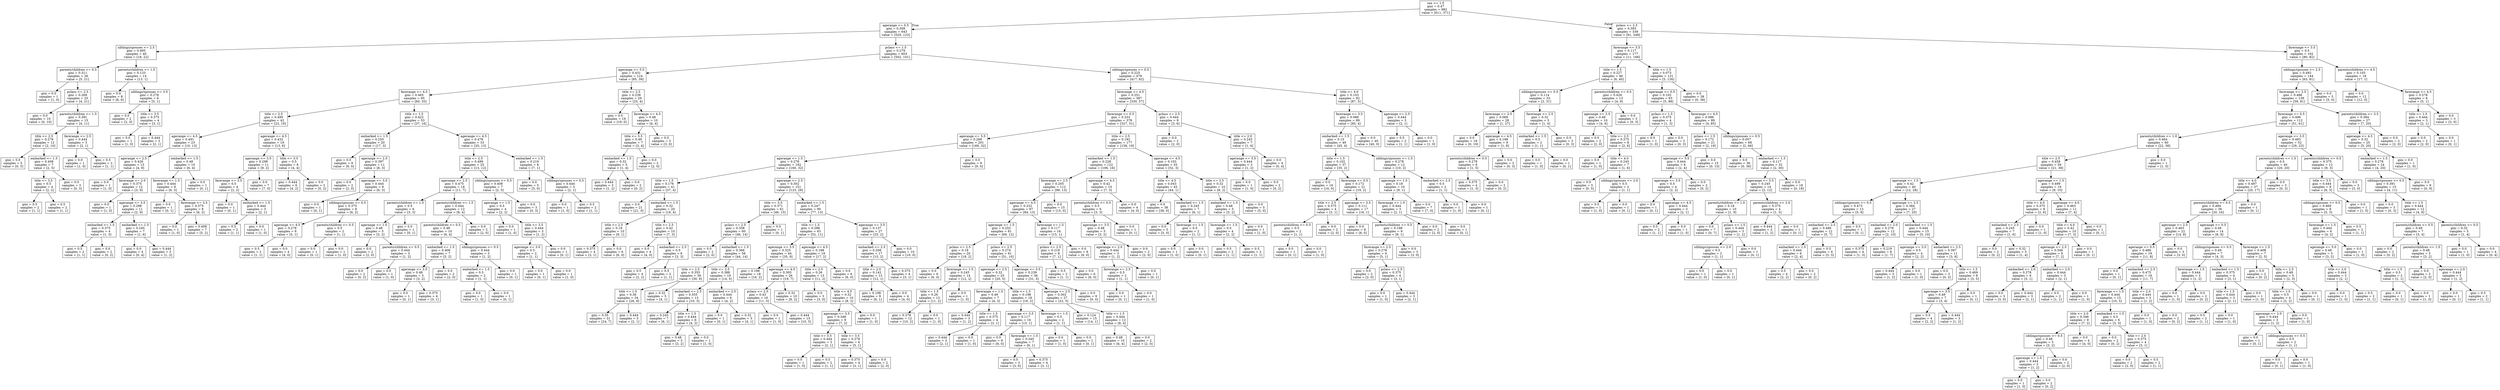 digraph Tree {
node [shape=box] ;
0 [label="sex <= 1.5\ngini = 0.47\nsamples = 982\nvalue = [611, 371]"] ;
1 [label="agerange <= 0.5\ngini = 0.309\nsamples = 643\nvalue = [520, 123]"] ;
0 -> 1 [labeldistance=2.5, labelangle=45, headlabel="True"] ;
2 [label="siblings/spouses <= 2.5\ngini = 0.495\nsamples = 40\nvalue = [18, 22]"] ;
1 -> 2 ;
3 [label=" parents/children <= 0.5\ngini = 0.311\nsamples = 26\nvalue = [5, 21]"] ;
2 -> 3 ;
4 [label="gini = 0.0\nsamples = 1\nvalue = [1, 0]"] ;
3 -> 4 ;
5 [label="pclass <= 2.5\ngini = 0.269\nsamples = 25\nvalue = [4, 21]"] ;
3 -> 5 ;
6 [label="gini = 0.0\nsamples = 10\nvalue = [0, 10]"] ;
5 -> 6 ;
7 [label=" parents/children <= 1.5\ngini = 0.391\nsamples = 15\nvalue = [4, 11]"] ;
5 -> 7 ;
8 [label="title <= 2.5\ngini = 0.278\nsamples = 12\nvalue = [2, 10]"] ;
7 -> 8 ;
9 [label="gini = 0.0\nsamples = 5\nvalue = [0, 5]"] ;
8 -> 9 ;
10 [label="embarked <= 1.5\ngini = 0.408\nsamples = 7\nvalue = [2, 5]"] ;
8 -> 10 ;
11 [label="title <= 3.5\ngini = 0.5\nsamples = 4\nvalue = [2, 2]"] ;
10 -> 11 ;
12 [label="gini = 0.5\nsamples = 2\nvalue = [1, 1]"] ;
11 -> 12 ;
13 [label="gini = 0.5\nsamples = 2\nvalue = [1, 1]"] ;
11 -> 13 ;
14 [label="gini = 0.0\nsamples = 3\nvalue = [0, 3]"] ;
10 -> 14 ;
15 [label="farerange <= 2.5\ngini = 0.444\nsamples = 3\nvalue = [2, 1]"] ;
7 -> 15 ;
16 [label="gini = 0.0\nsamples = 1\nvalue = [1, 0]"] ;
15 -> 16 ;
17 [label="gini = 0.5\nsamples = 2\nvalue = [1, 1]"] ;
15 -> 17 ;
18 [label=" parents/children <= 1.5\ngini = 0.133\nsamples = 14\nvalue = [13, 1]"] ;
2 -> 18 ;
19 [label="gini = 0.0\nsamples = 8\nvalue = [8, 0]"] ;
18 -> 19 ;
20 [label="siblings/spouses <= 3.5\ngini = 0.278\nsamples = 6\nvalue = [5, 1]"] ;
18 -> 20 ;
21 [label="gini = 0.0\nsamples = 2\nvalue = [2, 0]"] ;
20 -> 21 ;
22 [label="title <= 3.5\ngini = 0.375\nsamples = 4\nvalue = [3, 1]"] ;
20 -> 22 ;
23 [label="gini = 0.0\nsamples = 1\nvalue = [1, 0]"] ;
22 -> 23 ;
24 [label="gini = 0.444\nsamples = 3\nvalue = [2, 1]"] ;
22 -> 24 ;
25 [label="pclass <= 1.5\ngini = 0.279\nsamples = 603\nvalue = [502, 101]"] ;
1 -> 25 ;
26 [label="agerange <= 5.5\ngini = 0.431\nsamples = 124\nvalue = [85, 39]"] ;
25 -> 26 ;
27 [label="farerange <= 4.5\ngini = 0.465\nsamples = 95\nvalue = [60, 35]"] ;
26 -> 27 ;
28 [label="title <= 2.5\ngini = 0.495\nsamples = 42\nvalue = [23, 19]"] ;
27 -> 28 ;
29 [label="agerange <= 4.5\ngini = 0.491\nsamples = 23\nvalue = [10, 13]"] ;
28 -> 29 ;
30 [label="agerange <= 2.5\ngini = 0.426\nsamples = 13\nvalue = [4, 9]"] ;
29 -> 30 ;
31 [label="gini = 0.0\nsamples = 1\nvalue = [1, 0]"] ;
30 -> 31 ;
32 [label="farerange <= 2.0\ngini = 0.375\nsamples = 12\nvalue = [3, 9]"] ;
30 -> 32 ;
33 [label="gini = 0.0\nsamples = 1\nvalue = [1, 0]"] ;
32 -> 33 ;
34 [label="agerange <= 3.5\ngini = 0.298\nsamples = 11\nvalue = [2, 9]"] ;
32 -> 34 ;
35 [label="embarked <= 1.5\ngini = 0.375\nsamples = 4\nvalue = [1, 3]"] ;
34 -> 35 ;
36 [label="gini = 0.5\nsamples = 2\nvalue = [1, 1]"] ;
35 -> 36 ;
37 [label="gini = 0.0\nsamples = 2\nvalue = [0, 2]"] ;
35 -> 37 ;
38 [label="embarked <= 1.5\ngini = 0.245\nsamples = 7\nvalue = [1, 6]"] ;
34 -> 38 ;
39 [label="gini = 0.0\nsamples = 4\nvalue = [0, 4]"] ;
38 -> 39 ;
40 [label="gini = 0.444\nsamples = 3\nvalue = [1, 2]"] ;
38 -> 40 ;
41 [label="embarked <= 1.5\ngini = 0.48\nsamples = 10\nvalue = [6, 4]"] ;
29 -> 41 ;
42 [label="farerange <= 1.5\ngini = 0.444\nsamples = 9\nvalue = [6, 3]"] ;
41 -> 42 ;
43 [label="gini = 0.0\nsamples = 1\nvalue = [0, 1]"] ;
42 -> 43 ;
44 [label="farerange <= 3.5\ngini = 0.375\nsamples = 8\nvalue = [6, 2]"] ;
42 -> 44 ;
45 [label="gini = 0.0\nsamples = 1\nvalue = [1, 0]"] ;
44 -> 45 ;
46 [label="gini = 0.408\nsamples = 7\nvalue = [5, 2]"] ;
44 -> 46 ;
47 [label="gini = 0.0\nsamples = 1\nvalue = [0, 1]"] ;
41 -> 47 ;
48 [label="agerange <= 4.5\ngini = 0.432\nsamples = 19\nvalue = [13, 6]"] ;
28 -> 48 ;
49 [label="agerange <= 3.5\ngini = 0.298\nsamples = 11\nvalue = [9, 2]"] ;
48 -> 49 ;
50 [label="farerange <= 3.5\ngini = 0.5\nsamples = 4\nvalue = [2, 2]"] ;
49 -> 50 ;
51 [label="gini = 0.0\nsamples = 1\nvalue = [0, 1]"] ;
50 -> 51 ;
52 [label="embarked <= 1.5\ngini = 0.444\nsamples = 3\nvalue = [2, 1]"] ;
50 -> 52 ;
53 [label="gini = 0.5\nsamples = 2\nvalue = [1, 1]"] ;
52 -> 53 ;
54 [label="gini = 0.0\nsamples = 1\nvalue = [1, 0]"] ;
52 -> 54 ;
55 [label="gini = 0.0\nsamples = 7\nvalue = [7, 0]"] ;
49 -> 55 ;
56 [label="title <= 3.5\ngini = 0.5\nsamples = 8\nvalue = [4, 4]"] ;
48 -> 56 ;
57 [label="gini = 0.444\nsamples = 6\nvalue = [4, 2]"] ;
56 -> 57 ;
58 [label="gini = 0.0\nsamples = 2\nvalue = [0, 2]"] ;
56 -> 58 ;
59 [label="title <= 1.5\ngini = 0.422\nsamples = 53\nvalue = [37, 16]"] ;
27 -> 59 ;
60 [label="embarked <= 1.5\ngini = 0.255\nsamples = 20\nvalue = [17, 3]"] ;
59 -> 60 ;
61 [label="gini = 0.0\nsamples = 9\nvalue = [9, 0]"] ;
60 -> 61 ;
62 [label="agerange <= 2.5\ngini = 0.397\nsamples = 11\nvalue = [8, 3]"] ;
60 -> 62 ;
63 [label="gini = 0.0\nsamples = 2\nvalue = [2, 0]"] ;
62 -> 63 ;
64 [label="agerange <= 3.5\ngini = 0.444\nsamples = 9\nvalue = [6, 3]"] ;
62 -> 64 ;
65 [label="gini = 0.0\nsamples = 1\nvalue = [0, 1]"] ;
64 -> 65 ;
66 [label="siblings/spouses <= 0.5\ngini = 0.375\nsamples = 8\nvalue = [6, 2]"] ;
64 -> 66 ;
67 [label="agerange <= 4.5\ngini = 0.278\nsamples = 6\nvalue = [5, 1]"] ;
66 -> 67 ;
68 [label="gini = 0.5\nsamples = 2\nvalue = [1, 1]"] ;
67 -> 68 ;
69 [label="gini = 0.0\nsamples = 4\nvalue = [4, 0]"] ;
67 -> 69 ;
70 [label=" parents/children <= 0.5\ngini = 0.5\nsamples = 2\nvalue = [1, 1]"] ;
66 -> 70 ;
71 [label="gini = 0.0\nsamples = 1\nvalue = [0, 1]"] ;
70 -> 71 ;
72 [label="gini = 0.0\nsamples = 1\nvalue = [1, 0]"] ;
70 -> 72 ;
73 [label="agerange <= 4.5\ngini = 0.478\nsamples = 33\nvalue = [20, 13]"] ;
59 -> 73 ;
74 [label="title <= 2.5\ngini = 0.499\nsamples = 25\nvalue = [13, 12]"] ;
73 -> 74 ;
75 [label="agerange <= 2.5\ngini = 0.475\nsamples = 18\nvalue = [11, 7]"] ;
74 -> 75 ;
76 [label=" parents/children <= 1.5\ngini = 0.5\nsamples = 6\nvalue = [3, 3]"] ;
75 -> 76 ;
77 [label="agerange <= 1.5\ngini = 0.48\nsamples = 5\nvalue = [3, 2]"] ;
76 -> 77 ;
78 [label="gini = 0.0\nsamples = 2\nvalue = [2, 0]"] ;
77 -> 78 ;
79 [label=" parents/children <= 0.5\ngini = 0.444\nsamples = 3\nvalue = [1, 2]"] ;
77 -> 79 ;
80 [label="gini = 0.0\nsamples = 2\nvalue = [0, 2]"] ;
79 -> 80 ;
81 [label="gini = 0.0\nsamples = 1\nvalue = [1, 0]"] ;
79 -> 81 ;
82 [label="gini = 0.0\nsamples = 1\nvalue = [0, 1]"] ;
76 -> 82 ;
83 [label=" parents/children <= 1.5\ngini = 0.444\nsamples = 12\nvalue = [8, 4]"] ;
75 -> 83 ;
84 [label=" parents/children <= 0.5\ngini = 0.48\nsamples = 10\nvalue = [6, 4]"] ;
83 -> 84 ;
85 [label="embarked <= 1.5\ngini = 0.408\nsamples = 7\nvalue = [5, 2]"] ;
84 -> 85 ;
86 [label="agerange <= 3.5\ngini = 0.48\nsamples = 5\nvalue = [3, 2]"] ;
85 -> 86 ;
87 [label="gini = 0.0\nsamples = 1\nvalue = [0, 1]"] ;
86 -> 87 ;
88 [label="gini = 0.375\nsamples = 4\nvalue = [3, 1]"] ;
86 -> 88 ;
89 [label="gini = 0.0\nsamples = 2\nvalue = [2, 0]"] ;
85 -> 89 ;
90 [label="siblings/spouses <= 0.5\ngini = 0.444\nsamples = 3\nvalue = [1, 2]"] ;
84 -> 90 ;
91 [label="embarked <= 1.5\ngini = 0.5\nsamples = 2\nvalue = [1, 1]"] ;
90 -> 91 ;
92 [label="gini = 0.0\nsamples = 1\nvalue = [1, 0]"] ;
91 -> 92 ;
93 [label="gini = 0.0\nsamples = 1\nvalue = [0, 1]"] ;
91 -> 93 ;
94 [label="gini = 0.0\nsamples = 1\nvalue = [0, 1]"] ;
90 -> 94 ;
95 [label="gini = 0.0\nsamples = 2\nvalue = [2, 0]"] ;
83 -> 95 ;
96 [label="siblings/spouses <= 0.5\ngini = 0.408\nsamples = 7\nvalue = [2, 5]"] ;
74 -> 96 ;
97 [label="agerange <= 1.5\ngini = 0.5\nsamples = 4\nvalue = [2, 2]"] ;
96 -> 97 ;
98 [label="gini = 0.0\nsamples = 1\nvalue = [1, 0]"] ;
97 -> 98 ;
99 [label="title <= 3.5\ngini = 0.444\nsamples = 3\nvalue = [1, 2]"] ;
97 -> 99 ;
100 [label="agerange <= 3.0\ngini = 0.5\nsamples = 2\nvalue = [1, 1]"] ;
99 -> 100 ;
101 [label="gini = 0.0\nsamples = 1\nvalue = [0, 1]"] ;
100 -> 101 ;
102 [label="gini = 0.0\nsamples = 1\nvalue = [1, 0]"] ;
100 -> 102 ;
103 [label="gini = 0.0\nsamples = 1\nvalue = [0, 1]"] ;
99 -> 103 ;
104 [label="gini = 0.0\nsamples = 3\nvalue = [0, 3]"] ;
96 -> 104 ;
105 [label="embarked <= 1.5\ngini = 0.219\nsamples = 8\nvalue = [7, 1]"] ;
73 -> 105 ;
106 [label="gini = 0.0\nsamples = 5\nvalue = [5, 0]"] ;
105 -> 106 ;
107 [label="siblings/spouses <= 0.5\ngini = 0.444\nsamples = 3\nvalue = [2, 1]"] ;
105 -> 107 ;
108 [label="gini = 0.0\nsamples = 1\nvalue = [1, 0]"] ;
107 -> 108 ;
109 [label="gini = 0.5\nsamples = 2\nvalue = [1, 1]"] ;
107 -> 109 ;
110 [label="title <= 2.5\ngini = 0.238\nsamples = 29\nvalue = [25, 4]"] ;
26 -> 110 ;
111 [label="gini = 0.0\nsamples = 19\nvalue = [19, 0]"] ;
110 -> 111 ;
112 [label="farerange <= 4.5\ngini = 0.48\nsamples = 10\nvalue = [6, 4]"] ;
110 -> 112 ;
113 [label="title <= 3.5\ngini = 0.49\nsamples = 7\nvalue = [3, 4]"] ;
112 -> 113 ;
114 [label="embarked <= 1.5\ngini = 0.32\nsamples = 5\nvalue = [1, 4]"] ;
113 -> 114 ;
115 [label="gini = 0.444\nsamples = 3\nvalue = [1, 2]"] ;
114 -> 115 ;
116 [label="gini = 0.0\nsamples = 2\nvalue = [0, 2]"] ;
114 -> 116 ;
117 [label="gini = 0.0\nsamples = 2\nvalue = [2, 0]"] ;
113 -> 117 ;
118 [label="gini = 0.0\nsamples = 3\nvalue = [3, 0]"] ;
112 -> 118 ;
119 [label="siblings/spouses <= 0.5\ngini = 0.225\nsamples = 479\nvalue = [417, 62]"] ;
25 -> 119 ;
120 [label="farerange <= 4.5\ngini = 0.251\nsamples = 387\nvalue = [330, 57]"] ;
119 -> 120 ;
121 [label="farerange <= 0.5\ngini = 0.233\nsamples = 378\nvalue = [327, 51]"] ;
120 -> 121 ;
122 [label="agerange <= 5.5\ngini = 0.268\nsamples = 201\nvalue = [169, 32]"] ;
121 -> 122 ;
123 [label="agerange <= 1.5\ngini = 0.278\nsamples = 192\nvalue = [160, 32]"] ;
122 -> 123 ;
124 [label="title <= 1.5\ngini = 0.176\nsamples = 41\nvalue = [37, 4]"] ;
123 -> 124 ;
125 [label="gini = 0.0\nsamples = 21\nvalue = [21, 0]"] ;
124 -> 125 ;
126 [label="embarked <= 1.5\ngini = 0.32\nsamples = 20\nvalue = [16, 4]"] ;
124 -> 126 ;
127 [label="title <= 2.5\ngini = 0.18\nsamples = 10\nvalue = [9, 1]"] ;
126 -> 127 ;
128 [label="gini = 0.375\nsamples = 4\nvalue = [3, 1]"] ;
127 -> 128 ;
129 [label="gini = 0.0\nsamples = 6\nvalue = [6, 0]"] ;
127 -> 129 ;
130 [label="title <= 2.5\ngini = 0.42\nsamples = 10\nvalue = [7, 3]"] ;
126 -> 130 ;
131 [label="gini = 0.0\nsamples = 4\nvalue = [4, 0]"] ;
130 -> 131 ;
132 [label="embarked <= 2.5\ngini = 0.5\nsamples = 6\nvalue = [3, 3]"] ;
130 -> 132 ;
133 [label="gini = 0.5\nsamples = 4\nvalue = [2, 2]"] ;
132 -> 133 ;
134 [label="gini = 0.5\nsamples = 2\nvalue = [1, 1]"] ;
132 -> 134 ;
135 [label="agerange <= 2.5\ngini = 0.302\nsamples = 151\nvalue = [123, 28]"] ;
123 -> 135 ;
136 [label="title <= 3.5\ngini = 0.371\nsamples = 61\nvalue = [46, 15]"] ;
135 -> 136 ;
137 [label="pclass <= 2.5\ngini = 0.358\nsamples = 60\nvalue = [46, 14]"] ;
136 -> 137 ;
138 [label="gini = 0.0\nsamples = 2\nvalue = [2, 0]"] ;
137 -> 138 ;
139 [label="embarked <= 1.5\ngini = 0.366\nsamples = 58\nvalue = [44, 14]"] ;
137 -> 139 ;
140 [label="title <= 2.5\ngini = 0.355\nsamples = 39\nvalue = [30, 9]"] ;
139 -> 140 ;
141 [label="title <= 1.5\ngini = 0.36\nsamples = 34\nvalue = [26, 8]"] ;
140 -> 141 ;
142 [label="gini = 0.35\nsamples = 31\nvalue = [24, 7]"] ;
141 -> 142 ;
143 [label="gini = 0.444\nsamples = 3\nvalue = [2, 1]"] ;
141 -> 143 ;
144 [label="gini = 0.32\nsamples = 5\nvalue = [4, 1]"] ;
140 -> 144 ;
145 [label="title <= 2.5\ngini = 0.388\nsamples = 19\nvalue = [14, 5]"] ;
139 -> 145 ;
146 [label="embarked <= 2.5\ngini = 0.355\nsamples = 13\nvalue = [10, 3]"] ;
145 -> 146 ;
147 [label="gini = 0.245\nsamples = 7\nvalue = [6, 1]"] ;
146 -> 147 ;
148 [label="title <= 1.5\ngini = 0.444\nsamples = 6\nvalue = [4, 2]"] ;
146 -> 148 ;
149 [label="gini = 0.48\nsamples = 5\nvalue = [3, 2]"] ;
148 -> 149 ;
150 [label="gini = 0.0\nsamples = 1\nvalue = [1, 0]"] ;
148 -> 150 ;
151 [label="embarked <= 2.5\ngini = 0.444\nsamples = 6\nvalue = [4, 2]"] ;
145 -> 151 ;
152 [label="gini = 0.0\nsamples = 1\nvalue = [0, 1]"] ;
151 -> 152 ;
153 [label="gini = 0.32\nsamples = 5\nvalue = [4, 1]"] ;
151 -> 153 ;
154 [label="gini = 0.0\nsamples = 1\nvalue = [0, 1]"] ;
136 -> 154 ;
155 [label="embarked <= 1.5\ngini = 0.247\nsamples = 90\nvalue = [77, 13]"] ;
135 -> 155 ;
156 [label="title <= 1.5\ngini = 0.288\nsamples = 63\nvalue = [52, 11]"] ;
155 -> 156 ;
157 [label="agerange <= 3.5\ngini = 0.325\nsamples = 44\nvalue = [35, 9]"] ;
156 -> 157 ;
158 [label="gini = 0.198\nsamples = 18\nvalue = [16, 2]"] ;
157 -> 158 ;
159 [label="agerange <= 4.5\ngini = 0.393\nsamples = 26\nvalue = [19, 7]"] ;
157 -> 159 ;
160 [label="pclass <= 2.5\ngini = 0.43\nsamples = 16\nvalue = [11, 5]"] ;
159 -> 160 ;
161 [label="gini = 0.0\nsamples = 1\nvalue = [1, 0]"] ;
160 -> 161 ;
162 [label="gini = 0.444\nsamples = 15\nvalue = [10, 5]"] ;
160 -> 162 ;
163 [label="gini = 0.32\nsamples = 10\nvalue = [8, 2]"] ;
159 -> 163 ;
164 [label="agerange <= 4.5\ngini = 0.188\nsamples = 19\nvalue = [17, 2]"] ;
156 -> 164 ;
165 [label="title <= 2.5\ngini = 0.26\nsamples = 13\nvalue = [11, 2]"] ;
164 -> 165 ;
166 [label="gini = 0.0\nsamples = 3\nvalue = [3, 0]"] ;
165 -> 166 ;
167 [label="title <= 4.5\ngini = 0.32\nsamples = 10\nvalue = [8, 2]"] ;
165 -> 167 ;
168 [label="agerange <= 3.5\ngini = 0.346\nsamples = 9\nvalue = [7, 2]"] ;
167 -> 168 ;
169 [label="title <= 3.5\ngini = 0.444\nsamples = 3\nvalue = [2, 1]"] ;
168 -> 169 ;
170 [label="gini = 0.0\nsamples = 1\nvalue = [1, 0]"] ;
169 -> 170 ;
171 [label="gini = 0.5\nsamples = 2\nvalue = [1, 1]"] ;
169 -> 171 ;
172 [label="title <= 3.5\ngini = 0.278\nsamples = 6\nvalue = [5, 1]"] ;
168 -> 172 ;
173 [label="gini = 0.375\nsamples = 4\nvalue = [3, 1]"] ;
172 -> 173 ;
174 [label="gini = 0.0\nsamples = 2\nvalue = [2, 0]"] ;
172 -> 174 ;
175 [label="gini = 0.0\nsamples = 1\nvalue = [1, 0]"] ;
167 -> 175 ;
176 [label="gini = 0.0\nsamples = 6\nvalue = [6, 0]"] ;
164 -> 176 ;
177 [label="agerange <= 3.5\ngini = 0.137\nsamples = 27\nvalue = [25, 2]"] ;
155 -> 177 ;
178 [label="embarked <= 2.5\ngini = 0.208\nsamples = 17\nvalue = [15, 2]"] ;
177 -> 178 ;
179 [label="title <= 2.0\ngini = 0.142\nsamples = 13\nvalue = [12, 1]"] ;
178 -> 179 ;
180 [label="gini = 0.198\nsamples = 9\nvalue = [8, 1]"] ;
179 -> 180 ;
181 [label="gini = 0.0\nsamples = 4\nvalue = [4, 0]"] ;
179 -> 181 ;
182 [label="gini = 0.375\nsamples = 4\nvalue = [3, 1]"] ;
178 -> 182 ;
183 [label="gini = 0.0\nsamples = 10\nvalue = [10, 0]"] ;
177 -> 183 ;
184 [label="gini = 0.0\nsamples = 9\nvalue = [9, 0]"] ;
122 -> 184 ;
185 [label="title <= 2.5\ngini = 0.192\nsamples = 177\nvalue = [158, 19]"] ;
121 -> 185 ;
186 [label="embarked <= 1.5\ngini = 0.228\nsamples = 122\nvalue = [106, 16]"] ;
185 -> 186 ;
187 [label="farerange <= 2.5\ngini = 0.205\nsamples = 112\nvalue = [99, 13]"] ;
186 -> 187 ;
188 [label="agerange <= 4.5\ngini = 0.232\nsamples = 97\nvalue = [84, 13]"] ;
187 -> 188 ;
189 [label="agerange <= 1.5\ngini = 0.252\nsamples = 81\nvalue = [69, 12]"] ;
188 -> 189 ;
190 [label="pclass <= 2.5\ngini = 0.18\nsamples = 20\nvalue = [18, 2]"] ;
189 -> 190 ;
191 [label="gini = 0.0\nsamples = 6\nvalue = [6, 0]"] ;
190 -> 191 ;
192 [label="farerange <= 1.5\ngini = 0.245\nsamples = 14\nvalue = [12, 2]"] ;
190 -> 192 ;
193 [label="title <= 1.5\ngini = 0.26\nsamples = 13\nvalue = [11, 2]"] ;
192 -> 193 ;
194 [label="gini = 0.278\nsamples = 12\nvalue = [10, 2]"] ;
193 -> 194 ;
195 [label="gini = 0.0\nsamples = 1\nvalue = [1, 0]"] ;
193 -> 195 ;
196 [label="gini = 0.0\nsamples = 1\nvalue = [1, 0]"] ;
192 -> 196 ;
197 [label="pclass <= 2.5\ngini = 0.274\nsamples = 61\nvalue = [51, 10]"] ;
189 -> 197 ;
198 [label="agerange <= 2.5\ngini = 0.32\nsamples = 25\nvalue = [20, 5]"] ;
197 -> 198 ;
199 [label="farerange <= 1.5\ngini = 0.49\nsamples = 7\nvalue = [4, 3]"] ;
198 -> 199 ;
200 [label="gini = 0.444\nsamples = 3\nvalue = [1, 2]"] ;
199 -> 200 ;
201 [label="title <= 1.5\ngini = 0.375\nsamples = 4\nvalue = [3, 1]"] ;
199 -> 201 ;
202 [label="gini = 0.444\nsamples = 3\nvalue = [2, 1]"] ;
201 -> 202 ;
203 [label="gini = 0.0\nsamples = 1\nvalue = [1, 0]"] ;
201 -> 203 ;
204 [label="title <= 1.5\ngini = 0.198\nsamples = 18\nvalue = [16, 2]"] ;
198 -> 204 ;
205 [label="agerange <= 3.5\ngini = 0.117\nsamples = 16\nvalue = [15, 1]"] ;
204 -> 205 ;
206 [label="gini = 0.0\nsamples = 9\nvalue = [9, 0]"] ;
205 -> 206 ;
207 [label="farerange <= 1.5\ngini = 0.245\nsamples = 7\nvalue = [6, 1]"] ;
205 -> 207 ;
208 [label="gini = 0.0\nsamples = 3\nvalue = [3, 0]"] ;
207 -> 208 ;
209 [label="gini = 0.375\nsamples = 4\nvalue = [3, 1]"] ;
207 -> 209 ;
210 [label="farerange <= 1.5\ngini = 0.5\nsamples = 2\nvalue = [1, 1]"] ;
204 -> 210 ;
211 [label="gini = 0.0\nsamples = 1\nvalue = [1, 0]"] ;
210 -> 211 ;
212 [label="gini = 0.0\nsamples = 1\nvalue = [0, 1]"] ;
210 -> 212 ;
213 [label="agerange <= 3.5\ngini = 0.239\nsamples = 36\nvalue = [31, 5]"] ;
197 -> 213 ;
214 [label="agerange <= 2.5\ngini = 0.302\nsamples = 27\nvalue = [22, 5]"] ;
213 -> 214 ;
215 [label="gini = 0.124\nsamples = 15\nvalue = [14, 1]"] ;
214 -> 215 ;
216 [label="title <= 1.5\ngini = 0.444\nsamples = 12\nvalue = [8, 4]"] ;
214 -> 216 ;
217 [label="gini = 0.48\nsamples = 10\nvalue = [6, 4]"] ;
216 -> 217 ;
218 [label="gini = 0.0\nsamples = 2\nvalue = [2, 0]"] ;
216 -> 218 ;
219 [label="gini = 0.0\nsamples = 9\nvalue = [9, 0]"] ;
213 -> 219 ;
220 [label="farerange <= 1.5\ngini = 0.117\nsamples = 16\nvalue = [15, 1]"] ;
188 -> 220 ;
221 [label="pclass <= 2.5\ngini = 0.219\nsamples = 8\nvalue = [7, 1]"] ;
220 -> 221 ;
222 [label="gini = 0.5\nsamples = 2\nvalue = [1, 1]"] ;
221 -> 222 ;
223 [label="gini = 0.0\nsamples = 6\nvalue = [6, 0]"] ;
221 -> 223 ;
224 [label="gini = 0.0\nsamples = 8\nvalue = [8, 0]"] ;
220 -> 224 ;
225 [label="gini = 0.0\nsamples = 15\nvalue = [15, 0]"] ;
187 -> 225 ;
226 [label="agerange <= 4.5\ngini = 0.42\nsamples = 10\nvalue = [7, 3]"] ;
186 -> 226 ;
227 [label=" parents/children <= 0.5\ngini = 0.5\nsamples = 6\nvalue = [3, 3]"] ;
226 -> 227 ;
228 [label="agerange <= 3.5\ngini = 0.48\nsamples = 5\nvalue = [3, 2]"] ;
227 -> 228 ;
229 [label="agerange <= 2.0\ngini = 0.444\nsamples = 3\nvalue = [1, 2]"] ;
228 -> 229 ;
230 [label="farerange <= 2.5\ngini = 0.5\nsamples = 2\nvalue = [1, 1]"] ;
229 -> 230 ;
231 [label="gini = 0.0\nsamples = 1\nvalue = [0, 1]"] ;
230 -> 231 ;
232 [label="gini = 0.0\nsamples = 1\nvalue = [1, 0]"] ;
230 -> 232 ;
233 [label="gini = 0.0\nsamples = 1\nvalue = [0, 1]"] ;
229 -> 233 ;
234 [label="gini = 0.0\nsamples = 2\nvalue = [2, 0]"] ;
228 -> 234 ;
235 [label="gini = 0.0\nsamples = 1\nvalue = [0, 1]"] ;
227 -> 235 ;
236 [label="gini = 0.0\nsamples = 4\nvalue = [4, 0]"] ;
226 -> 236 ;
237 [label="agerange <= 4.5\ngini = 0.103\nsamples = 55\nvalue = [52, 3]"] ;
185 -> 237 ;
238 [label="title <= 4.5\ngini = 0.043\nsamples = 45\nvalue = [44, 1]"] ;
237 -> 238 ;
239 [label="gini = 0.0\nsamples = 38\nvalue = [38, 0]"] ;
238 -> 239 ;
240 [label="embarked <= 1.5\ngini = 0.245\nsamples = 7\nvalue = [6, 1]"] ;
238 -> 240 ;
241 [label="gini = 0.0\nsamples = 5\nvalue = [5, 0]"] ;
240 -> 241 ;
242 [label="farerange <= 1.5\ngini = 0.5\nsamples = 2\nvalue = [1, 1]"] ;
240 -> 242 ;
243 [label="gini = 0.0\nsamples = 1\nvalue = [1, 0]"] ;
242 -> 243 ;
244 [label="gini = 0.0\nsamples = 1\nvalue = [0, 1]"] ;
242 -> 244 ;
245 [label="title <= 3.5\ngini = 0.32\nsamples = 10\nvalue = [8, 2]"] ;
237 -> 245 ;
246 [label="embarked <= 1.5\ngini = 0.48\nsamples = 5\nvalue = [3, 2]"] ;
245 -> 246 ;
247 [label="farerange <= 1.5\ngini = 0.5\nsamples = 4\nvalue = [2, 2]"] ;
246 -> 247 ;
248 [label="gini = 0.5\nsamples = 2\nvalue = [1, 1]"] ;
247 -> 248 ;
249 [label="gini = 0.5\nsamples = 2\nvalue = [1, 1]"] ;
247 -> 249 ;
250 [label="gini = 0.0\nsamples = 1\nvalue = [1, 0]"] ;
246 -> 250 ;
251 [label="gini = 0.0\nsamples = 5\nvalue = [5, 0]"] ;
245 -> 251 ;
252 [label="pclass <= 2.5\ngini = 0.444\nsamples = 9\nvalue = [3, 6]"] ;
120 -> 252 ;
253 [label="gini = 0.0\nsamples = 2\nvalue = [2, 0]"] ;
252 -> 253 ;
254 [label="title <= 2.0\ngini = 0.245\nsamples = 7\nvalue = [1, 6]"] ;
252 -> 254 ;
255 [label="agerange <= 3.5\ngini = 0.444\nsamples = 3\nvalue = [1, 2]"] ;
254 -> 255 ;
256 [label="gini = 0.0\nsamples = 1\nvalue = [1, 0]"] ;
255 -> 256 ;
257 [label="gini = 0.0\nsamples = 2\nvalue = [0, 2]"] ;
255 -> 257 ;
258 [label="gini = 0.0\nsamples = 4\nvalue = [0, 4]"] ;
254 -> 258 ;
259 [label="title <= 4.0\ngini = 0.103\nsamples = 92\nvalue = [87, 5]"] ;
119 -> 259 ;
260 [label="farerange <= 3.5\ngini = 0.086\nsamples = 89\nvalue = [85, 4]"] ;
259 -> 260 ;
261 [label="embarked <= 1.5\ngini = 0.15\nsamples = 49\nvalue = [45, 4]"] ;
260 -> 261 ;
262 [label="title <= 1.5\ngini = 0.102\nsamples = 37\nvalue = [35, 2]"] ;
261 -> 262 ;
263 [label="gini = 0.0\nsamples = 16\nvalue = [16, 0]"] ;
262 -> 263 ;
264 [label="farerange <= 0.5\ngini = 0.172\nsamples = 21\nvalue = [19, 2]"] ;
262 -> 264 ;
265 [label="title <= 2.5\ngini = 0.375\nsamples = 4\nvalue = [3, 1]"] ;
264 -> 265 ;
266 [label=" parents/children <= 0.5\ngini = 0.5\nsamples = 2\nvalue = [1, 1]"] ;
265 -> 266 ;
267 [label="gini = 0.0\nsamples = 1\nvalue = [0, 1]"] ;
266 -> 267 ;
268 [label="gini = 0.0\nsamples = 1\nvalue = [1, 0]"] ;
266 -> 268 ;
269 [label="gini = 0.0\nsamples = 2\nvalue = [2, 0]"] ;
265 -> 269 ;
270 [label="agerange <= 3.5\ngini = 0.111\nsamples = 17\nvalue = [16, 1]"] ;
264 -> 270 ;
271 [label="gini = 0.0\nsamples = 8\nvalue = [8, 0]"] ;
270 -> 271 ;
272 [label=" parents/children <= 0.5\ngini = 0.198\nsamples = 9\nvalue = [8, 1]"] ;
270 -> 272 ;
273 [label="farerange <= 2.5\ngini = 0.278\nsamples = 6\nvalue = [5, 1]"] ;
272 -> 273 ;
274 [label="gini = 0.0\nsamples = 2\nvalue = [2, 0]"] ;
273 -> 274 ;
275 [label="pclass <= 2.5\ngini = 0.375\nsamples = 4\nvalue = [3, 1]"] ;
273 -> 275 ;
276 [label="gini = 0.0\nsamples = 1\nvalue = [1, 0]"] ;
275 -> 276 ;
277 [label="gini = 0.444\nsamples = 3\nvalue = [2, 1]"] ;
275 -> 277 ;
278 [label="gini = 0.0\nsamples = 3\nvalue = [3, 0]"] ;
272 -> 278 ;
279 [label="siblings/spouses <= 1.5\ngini = 0.278\nsamples = 12\nvalue = [10, 2]"] ;
261 -> 279 ;
280 [label="agerange <= 1.5\ngini = 0.18\nsamples = 10\nvalue = [9, 1]"] ;
279 -> 280 ;
281 [label="farerange <= 1.0\ngini = 0.444\nsamples = 3\nvalue = [2, 1]"] ;
280 -> 281 ;
282 [label="gini = 0.0\nsamples = 2\nvalue = [2, 0]"] ;
281 -> 282 ;
283 [label="gini = 0.0\nsamples = 1\nvalue = [0, 1]"] ;
281 -> 283 ;
284 [label="gini = 0.0\nsamples = 7\nvalue = [7, 0]"] ;
280 -> 284 ;
285 [label="embarked <= 2.5\ngini = 0.5\nsamples = 2\nvalue = [1, 1]"] ;
279 -> 285 ;
286 [label="gini = 0.0\nsamples = 1\nvalue = [1, 0]"] ;
285 -> 286 ;
287 [label="gini = 0.0\nsamples = 1\nvalue = [0, 1]"] ;
285 -> 287 ;
288 [label="gini = 0.0\nsamples = 40\nvalue = [40, 0]"] ;
260 -> 288 ;
289 [label="agerange <= 2.5\ngini = 0.444\nsamples = 3\nvalue = [2, 1]"] ;
259 -> 289 ;
290 [label="gini = 0.5\nsamples = 2\nvalue = [1, 1]"] ;
289 -> 290 ;
291 [label="gini = 0.0\nsamples = 1\nvalue = [1, 0]"] ;
289 -> 291 ;
292 [label="pclass <= 2.5\ngini = 0.393\nsamples = 339\nvalue = [91, 248]"] ;
0 -> 292 [labeldistance=2.5, labelangle=-45, headlabel="False"] ;
293 [label="farerange <= 3.5\ngini = 0.117\nsamples = 177\nvalue = [11, 166]"] ;
292 -> 293 ;
294 [label="title <= 1.5\ngini = 0.227\nsamples = 46\nvalue = [6, 40]"] ;
293 -> 294 ;
295 [label="siblings/spouses <= 0.5\ngini = 0.114\nsamples = 33\nvalue = [2, 31]"] ;
294 -> 295 ;
296 [label="farerange <= 2.5\ngini = 0.069\nsamples = 28\nvalue = [1, 27]"] ;
295 -> 296 ;
297 [label="gini = 0.0\nsamples = 19\nvalue = [0, 19]"] ;
296 -> 297 ;
298 [label="agerange <= 4.5\ngini = 0.198\nsamples = 9\nvalue = [1, 8]"] ;
296 -> 298 ;
299 [label=" parents/children <= 0.5\ngini = 0.278\nsamples = 6\nvalue = [1, 5]"] ;
298 -> 299 ;
300 [label="gini = 0.375\nsamples = 4\nvalue = [1, 3]"] ;
299 -> 300 ;
301 [label="gini = 0.0\nsamples = 2\nvalue = [0, 2]"] ;
299 -> 301 ;
302 [label="gini = 0.0\nsamples = 3\nvalue = [0, 3]"] ;
298 -> 302 ;
303 [label="farerange <= 2.5\ngini = 0.32\nsamples = 5\nvalue = [1, 4]"] ;
295 -> 303 ;
304 [label="embarked <= 1.5\ngini = 0.5\nsamples = 2\nvalue = [1, 1]"] ;
303 -> 304 ;
305 [label="gini = 0.0\nsamples = 1\nvalue = [1, 0]"] ;
304 -> 305 ;
306 [label="gini = 0.0\nsamples = 1\nvalue = [0, 1]"] ;
304 -> 306 ;
307 [label="gini = 0.0\nsamples = 3\nvalue = [0, 3]"] ;
303 -> 307 ;
308 [label=" parents/children <= 0.5\ngini = 0.426\nsamples = 13\nvalue = [4, 9]"] ;
294 -> 308 ;
309 [label="agerange <= 2.5\ngini = 0.48\nsamples = 10\nvalue = [4, 6]"] ;
308 -> 309 ;
310 [label="gini = 0.0\nsamples = 2\nvalue = [2, 0]"] ;
309 -> 310 ;
311 [label="title <= 2.5\ngini = 0.375\nsamples = 8\nvalue = [2, 6]"] ;
309 -> 311 ;
312 [label="gini = 0.0\nsamples = 1\nvalue = [1, 0]"] ;
311 -> 312 ;
313 [label="title <= 4.0\ngini = 0.245\nsamples = 7\nvalue = [1, 6]"] ;
311 -> 313 ;
314 [label="gini = 0.0\nsamples = 5\nvalue = [0, 5]"] ;
313 -> 314 ;
315 [label="siblings/spouses <= 2.0\ngini = 0.5\nsamples = 2\nvalue = [1, 1]"] ;
313 -> 315 ;
316 [label="gini = 0.0\nsamples = 1\nvalue = [1, 0]"] ;
315 -> 316 ;
317 [label="gini = 0.0\nsamples = 1\nvalue = [0, 1]"] ;
315 -> 317 ;
318 [label="gini = 0.0\nsamples = 3\nvalue = [0, 3]"] ;
308 -> 318 ;
319 [label="title <= 1.5\ngini = 0.073\nsamples = 131\nvalue = [5, 126]"] ;
293 -> 319 ;
320 [label="agerange <= 0.5\ngini = 0.102\nsamples = 93\nvalue = [5, 88]"] ;
319 -> 320 ;
321 [label="pclass <= 1.5\ngini = 0.375\nsamples = 4\nvalue = [1, 3]"] ;
320 -> 321 ;
322 [label="gini = 0.0\nsamples = 1\nvalue = [1, 0]"] ;
321 -> 322 ;
323 [label="gini = 0.0\nsamples = 3\nvalue = [0, 3]"] ;
321 -> 323 ;
324 [label="farerange <= 4.5\ngini = 0.086\nsamples = 89\nvalue = [4, 85]"] ;
320 -> 324 ;
325 [label="pclass <= 1.5\ngini = 0.172\nsamples = 21\nvalue = [2, 19]"] ;
324 -> 325 ;
326 [label="agerange <= 5.5\ngini = 0.444\nsamples = 6\nvalue = [2, 4]"] ;
325 -> 326 ;
327 [label="agerange <= 3.5\ngini = 0.5\nsamples = 4\nvalue = [2, 2]"] ;
326 -> 327 ;
328 [label="gini = 0.0\nsamples = 1\nvalue = [0, 1]"] ;
327 -> 328 ;
329 [label="agerange <= 4.5\ngini = 0.444\nsamples = 3\nvalue = [2, 1]"] ;
327 -> 329 ;
330 [label="gini = 0.5\nsamples = 2\nvalue = [1, 1]"] ;
329 -> 330 ;
331 [label="gini = 0.0\nsamples = 1\nvalue = [1, 0]"] ;
329 -> 331 ;
332 [label="gini = 0.0\nsamples = 2\nvalue = [0, 2]"] ;
326 -> 332 ;
333 [label="gini = 0.0\nsamples = 15\nvalue = [0, 15]"] ;
325 -> 333 ;
334 [label="siblings/spouses <= 0.5\ngini = 0.057\nsamples = 68\nvalue = [2, 66]"] ;
324 -> 334 ;
335 [label="gini = 0.0\nsamples = 36\nvalue = [0, 36]"] ;
334 -> 335 ;
336 [label="embarked <= 1.5\ngini = 0.117\nsamples = 32\nvalue = [2, 30]"] ;
334 -> 336 ;
337 [label="agerange <= 5.5\ngini = 0.245\nsamples = 14\nvalue = [2, 12]"] ;
336 -> 337 ;
338 [label=" parents/children <= 1.0\ngini = 0.18\nsamples = 10\nvalue = [1, 9]"] ;
337 -> 338 ;
339 [label="gini = 0.0\nsamples = 7\nvalue = [0, 7]"] ;
338 -> 339 ;
340 [label="pclass <= 1.5\ngini = 0.444\nsamples = 3\nvalue = [1, 2]"] ;
338 -> 340 ;
341 [label="siblings/spouses <= 2.0\ngini = 0.5\nsamples = 2\nvalue = [1, 1]"] ;
340 -> 341 ;
342 [label="gini = 0.0\nsamples = 1\nvalue = [1, 0]"] ;
341 -> 342 ;
343 [label="gini = 0.0\nsamples = 1\nvalue = [0, 1]"] ;
341 -> 343 ;
344 [label="gini = 0.0\nsamples = 1\nvalue = [0, 1]"] ;
340 -> 344 ;
345 [label=" parents/children <= 2.0\ngini = 0.375\nsamples = 4\nvalue = [1, 3]"] ;
337 -> 345 ;
346 [label="gini = 0.444\nsamples = 3\nvalue = [1, 2]"] ;
345 -> 346 ;
347 [label="gini = 0.0\nsamples = 1\nvalue = [0, 1]"] ;
345 -> 347 ;
348 [label="gini = 0.0\nsamples = 18\nvalue = [0, 18]"] ;
336 -> 348 ;
349 [label="gini = 0.0\nsamples = 38\nvalue = [0, 38]"] ;
319 -> 349 ;
350 [label="farerange <= 3.5\ngini = 0.5\nsamples = 162\nvalue = [80, 82]"] ;
292 -> 350 ;
351 [label="siblings/spouses <= 2.5\ngini = 0.492\nsamples = 144\nvalue = [63, 81]"] ;
350 -> 351 ;
352 [label="farerange <= 2.5\ngini = 0.486\nsamples = 139\nvalue = [58, 81]"] ;
351 -> 352 ;
353 [label="farerange <= 0.5\ngini = 0.496\nsamples = 112\nvalue = [51, 61]"] ;
352 -> 353 ;
354 [label=" parents/children <= 1.0\ngini = 0.464\nsamples = 60\nvalue = [22, 38]"] ;
353 -> 354 ;
355 [label="title <= 2.5\ngini = 0.458\nsamples = 59\nvalue = [21, 38]"] ;
354 -> 355 ;
356 [label="agerange <= 1.5\ngini = 0.42\nsamples = 40\nvalue = [12, 28]"] ;
355 -> 356 ;
357 [label="siblings/spouses <= 0.5\ngini = 0.473\nsamples = 13\nvalue = [5, 8]"] ;
356 -> 357 ;
358 [label="embarked <= 2.5\ngini = 0.486\nsamples = 12\nvalue = [5, 7]"] ;
357 -> 358 ;
359 [label="embarked <= 1.5\ngini = 0.444\nsamples = 6\nvalue = [2, 4]"] ;
358 -> 359 ;
360 [label="gini = 0.5\nsamples = 4\nvalue = [2, 2]"] ;
359 -> 360 ;
361 [label="gini = 0.0\nsamples = 2\nvalue = [0, 2]"] ;
359 -> 361 ;
362 [label="gini = 0.5\nsamples = 6\nvalue = [3, 3]"] ;
358 -> 362 ;
363 [label="gini = 0.0\nsamples = 1\nvalue = [0, 1]"] ;
357 -> 363 ;
364 [label="agerange <= 2.5\ngini = 0.384\nsamples = 27\nvalue = [7, 20]"] ;
356 -> 364 ;
365 [label="embarked <= 2.0\ngini = 0.278\nsamples = 12\nvalue = [2, 10]"] ;
364 -> 365 ;
366 [label="gini = 0.375\nsamples = 4\nvalue = [1, 3]"] ;
365 -> 366 ;
367 [label="gini = 0.219\nsamples = 8\nvalue = [1, 7]"] ;
365 -> 367 ;
368 [label="embarked <= 1.5\ngini = 0.444\nsamples = 15\nvalue = [5, 10]"] ;
364 -> 368 ;
369 [label="agerange <= 3.5\ngini = 0.5\nsamples = 4\nvalue = [2, 2]"] ;
368 -> 369 ;
370 [label="gini = 0.444\nsamples = 3\nvalue = [1, 2]"] ;
369 -> 370 ;
371 [label="gini = 0.0\nsamples = 1\nvalue = [1, 0]"] ;
369 -> 371 ;
372 [label="embarked <= 2.5\ngini = 0.397\nsamples = 11\nvalue = [3, 8]"] ;
368 -> 372 ;
373 [label="gini = 0.0\nsamples = 3\nvalue = [0, 3]"] ;
372 -> 373 ;
374 [label="title <= 1.5\ngini = 0.469\nsamples = 8\nvalue = [3, 5]"] ;
372 -> 374 ;
375 [label="agerange <= 3.5\ngini = 0.49\nsamples = 7\nvalue = [3, 4]"] ;
374 -> 375 ;
376 [label="gini = 0.5\nsamples = 4\nvalue = [2, 2]"] ;
375 -> 376 ;
377 [label="gini = 0.444\nsamples = 3\nvalue = [1, 2]"] ;
375 -> 377 ;
378 [label="gini = 0.0\nsamples = 1\nvalue = [0, 1]"] ;
374 -> 378 ;
379 [label="agerange <= 1.5\ngini = 0.499\nsamples = 19\nvalue = [9, 10]"] ;
355 -> 379 ;
380 [label="title <= 4.0\ngini = 0.375\nsamples = 8\nvalue = [2, 6]"] ;
379 -> 380 ;
381 [label="embarked <= 2.5\ngini = 0.245\nsamples = 7\nvalue = [1, 6]"] ;
380 -> 381 ;
382 [label="gini = 0.0\nsamples = 2\nvalue = [0, 2]"] ;
381 -> 382 ;
383 [label="gini = 0.32\nsamples = 5\nvalue = [1, 4]"] ;
381 -> 383 ;
384 [label="gini = 0.0\nsamples = 1\nvalue = [1, 0]"] ;
380 -> 384 ;
385 [label="agerange <= 4.0\ngini = 0.463\nsamples = 11\nvalue = [7, 4]"] ;
379 -> 385 ;
386 [label="title <= 4.0\ngini = 0.42\nsamples = 10\nvalue = [7, 3]"] ;
385 -> 386 ;
387 [label="agerange <= 2.5\ngini = 0.346\nsamples = 9\nvalue = [7, 2]"] ;
386 -> 387 ;
388 [label="embarked <= 2.0\ngini = 0.278\nsamples = 6\nvalue = [5, 1]"] ;
387 -> 388 ;
389 [label="gini = 0.0\nsamples = 3\nvalue = [3, 0]"] ;
388 -> 389 ;
390 [label="gini = 0.444\nsamples = 3\nvalue = [2, 1]"] ;
388 -> 390 ;
391 [label="embarked <= 2.0\ngini = 0.444\nsamples = 3\nvalue = [2, 1]"] ;
387 -> 391 ;
392 [label="gini = 0.5\nsamples = 2\nvalue = [1, 1]"] ;
391 -> 392 ;
393 [label="gini = 0.0\nsamples = 1\nvalue = [1, 0]"] ;
391 -> 393 ;
394 [label="gini = 0.0\nsamples = 1\nvalue = [0, 1]"] ;
386 -> 394 ;
395 [label="gini = 0.0\nsamples = 1\nvalue = [0, 1]"] ;
385 -> 395 ;
396 [label="gini = 0.0\nsamples = 1\nvalue = [1, 0]"] ;
354 -> 396 ;
397 [label="agerange <= 3.5\ngini = 0.493\nsamples = 52\nvalue = [29, 23]"] ;
353 -> 397 ;
398 [label=" parents/children <= 1.5\ngini = 0.5\nsamples = 40\nvalue = [20, 20]"] ;
397 -> 398 ;
399 [label="title <= 4.0\ngini = 0.497\nsamples = 37\nvalue = [20, 17]"] ;
398 -> 399 ;
400 [label=" parents/children <= 0.5\ngini = 0.494\nsamples = 36\nvalue = [20, 16]"] ;
399 -> 400 ;
401 [label="agerange <= 2.5\ngini = 0.463\nsamples = 22\nvalue = [14, 8]"] ;
400 -> 401 ;
402 [label="agerange <= 0.5\ngini = 0.488\nsamples = 19\nvalue = [11, 8]"] ;
401 -> 402 ;
403 [label="gini = 0.0\nsamples = 1\nvalue = [0, 1]"] ;
402 -> 403 ;
404 [label="embarked <= 2.5\ngini = 0.475\nsamples = 18\nvalue = [11, 7]"] ;
402 -> 404 ;
405 [label="farerange <= 1.5\ngini = 0.444\nsamples = 15\nvalue = [10, 5]"] ;
404 -> 405 ;
406 [label="title <= 2.0\ngini = 0.346\nsamples = 9\nvalue = [7, 2]"] ;
405 -> 406 ;
407 [label="siblings/spouses <= 0.5\ngini = 0.48\nsamples = 5\nvalue = [3, 2]"] ;
406 -> 407 ;
408 [label="agerange <= 1.5\ngini = 0.444\nsamples = 3\nvalue = [1, 2]"] ;
407 -> 408 ;
409 [label="gini = 0.0\nsamples = 1\nvalue = [1, 0]"] ;
408 -> 409 ;
410 [label="gini = 0.0\nsamples = 2\nvalue = [0, 2]"] ;
408 -> 410 ;
411 [label="gini = 0.0\nsamples = 2\nvalue = [2, 0]"] ;
407 -> 411 ;
412 [label="gini = 0.0\nsamples = 4\nvalue = [4, 0]"] ;
406 -> 412 ;
413 [label="embarked <= 1.5\ngini = 0.5\nsamples = 6\nvalue = [3, 3]"] ;
405 -> 413 ;
414 [label="gini = 0.0\nsamples = 2\nvalue = [0, 2]"] ;
413 -> 414 ;
415 [label="title <= 2.0\ngini = 0.375\nsamples = 4\nvalue = [3, 1]"] ;
413 -> 415 ;
416 [label="gini = 0.0\nsamples = 2\nvalue = [2, 0]"] ;
415 -> 416 ;
417 [label="gini = 0.5\nsamples = 2\nvalue = [1, 1]"] ;
415 -> 417 ;
418 [label="title <= 2.0\ngini = 0.444\nsamples = 3\nvalue = [1, 2]"] ;
404 -> 418 ;
419 [label="gini = 0.0\nsamples = 1\nvalue = [1, 0]"] ;
418 -> 419 ;
420 [label="gini = 0.0\nsamples = 2\nvalue = [0, 2]"] ;
418 -> 420 ;
421 [label="gini = 0.0\nsamples = 3\nvalue = [3, 0]"] ;
401 -> 421 ;
422 [label="agerange <= 0.5\ngini = 0.49\nsamples = 14\nvalue = [6, 8]"] ;
400 -> 422 ;
423 [label="siblings/spouses <= 0.5\ngini = 0.49\nsamples = 7\nvalue = [4, 3]"] ;
422 -> 423 ;
424 [label="farerange <= 1.5\ngini = 0.444\nsamples = 3\nvalue = [1, 2]"] ;
423 -> 424 ;
425 [label="gini = 0.0\nsamples = 1\nvalue = [1, 0]"] ;
424 -> 425 ;
426 [label="gini = 0.0\nsamples = 2\nvalue = [0, 2]"] ;
424 -> 426 ;
427 [label="embarked <= 1.5\ngini = 0.375\nsamples = 4\nvalue = [3, 1]"] ;
423 -> 427 ;
428 [label="title <= 1.5\ngini = 0.444\nsamples = 3\nvalue = [2, 1]"] ;
427 -> 428 ;
429 [label="gini = 0.5\nsamples = 2\nvalue = [1, 1]"] ;
428 -> 429 ;
430 [label="gini = 0.0\nsamples = 1\nvalue = [1, 0]"] ;
428 -> 430 ;
431 [label="gini = 0.0\nsamples = 1\nvalue = [1, 0]"] ;
427 -> 431 ;
432 [label="farerange <= 1.5\ngini = 0.408\nsamples = 7\nvalue = [2, 5]"] ;
422 -> 432 ;
433 [label="gini = 0.0\nsamples = 2\nvalue = [0, 2]"] ;
432 -> 433 ;
434 [label="title <= 2.5\ngini = 0.48\nsamples = 5\nvalue = [2, 3]"] ;
432 -> 434 ;
435 [label="title <= 1.5\ngini = 0.5\nsamples = 4\nvalue = [2, 2]"] ;
434 -> 435 ;
436 [label="agerange <= 2.0\ngini = 0.444\nsamples = 3\nvalue = [1, 2]"] ;
435 -> 436 ;
437 [label="gini = 0.0\nsamples = 1\nvalue = [0, 1]"] ;
436 -> 437 ;
438 [label="siblings/spouses <= 0.5\ngini = 0.5\nsamples = 2\nvalue = [1, 1]"] ;
436 -> 438 ;
439 [label="gini = 0.0\nsamples = 1\nvalue = [0, 1]"] ;
438 -> 439 ;
440 [label="gini = 0.0\nsamples = 1\nvalue = [1, 0]"] ;
438 -> 440 ;
441 [label="gini = 0.0\nsamples = 1\nvalue = [1, 0]"] ;
435 -> 441 ;
442 [label="gini = 0.0\nsamples = 1\nvalue = [0, 1]"] ;
434 -> 442 ;
443 [label="gini = 0.0\nsamples = 1\nvalue = [0, 1]"] ;
399 -> 443 ;
444 [label="gini = 0.0\nsamples = 3\nvalue = [0, 3]"] ;
398 -> 444 ;
445 [label=" parents/children <= 0.5\ngini = 0.375\nsamples = 12\nvalue = [9, 3]"] ;
397 -> 445 ;
446 [label="title <= 3.5\ngini = 0.444\nsamples = 9\nvalue = [6, 3]"] ;
445 -> 446 ;
447 [label="siblings/spouses <= 0.5\ngini = 0.469\nsamples = 8\nvalue = [5, 3]"] ;
446 -> 447 ;
448 [label="farerange <= 1.5\ngini = 0.444\nsamples = 6\nvalue = [4, 2]"] ;
447 -> 448 ;
449 [label="agerange <= 5.0\ngini = 0.48\nsamples = 5\nvalue = [3, 2]"] ;
448 -> 449 ;
450 [label="title <= 2.0\ngini = 0.444\nsamples = 3\nvalue = [2, 1]"] ;
449 -> 450 ;
451 [label="gini = 0.0\nsamples = 1\nvalue = [1, 0]"] ;
450 -> 451 ;
452 [label="gini = 0.5\nsamples = 2\nvalue = [1, 1]"] ;
450 -> 452 ;
453 [label="title <= 1.5\ngini = 0.5\nsamples = 2\nvalue = [1, 1]"] ;
449 -> 453 ;
454 [label="gini = 0.0\nsamples = 1\nvalue = [0, 1]"] ;
453 -> 454 ;
455 [label="gini = 0.0\nsamples = 1\nvalue = [1, 0]"] ;
453 -> 455 ;
456 [label="gini = 0.0\nsamples = 1\nvalue = [1, 0]"] ;
448 -> 456 ;
457 [label="gini = 0.5\nsamples = 2\nvalue = [1, 1]"] ;
447 -> 457 ;
458 [label="gini = 0.0\nsamples = 1\nvalue = [1, 0]"] ;
446 -> 458 ;
459 [label="gini = 0.0\nsamples = 3\nvalue = [3, 0]"] ;
445 -> 459 ;
460 [label=" parents/children <= 3.5\ngini = 0.384\nsamples = 27\nvalue = [7, 20]"] ;
352 -> 460 ;
461 [label="agerange <= 4.5\ngini = 0.32\nsamples = 25\nvalue = [5, 20]"] ;
460 -> 461 ;
462 [label="embarked <= 1.5\ngini = 0.278\nsamples = 24\nvalue = [4, 20]"] ;
461 -> 462 ;
463 [label="siblings/spouses <= 0.5\ngini = 0.391\nsamples = 15\nvalue = [4, 11]"] ;
462 -> 463 ;
464 [label="gini = 0.0\nsamples = 3\nvalue = [0, 3]"] ;
463 -> 464 ;
465 [label="title <= 1.5\ngini = 0.444\nsamples = 12\nvalue = [4, 8]"] ;
463 -> 465 ;
466 [label=" parents/children <= 0.5\ngini = 0.49\nsamples = 7\nvalue = [3, 4]"] ;
465 -> 466 ;
467 [label="gini = 0.0\nsamples = 2\nvalue = [0, 2]"] ;
466 -> 467 ;
468 [label=" parents/children <= 1.5\ngini = 0.48\nsamples = 5\nvalue = [3, 2]"] ;
466 -> 468 ;
469 [label="gini = 0.0\nsamples = 2\nvalue = [2, 0]"] ;
468 -> 469 ;
470 [label="agerange <= 2.0\ngini = 0.444\nsamples = 3\nvalue = [1, 2]"] ;
468 -> 470 ;
471 [label="gini = 0.0\nsamples = 1\nvalue = [0, 1]"] ;
470 -> 471 ;
472 [label="gini = 0.5\nsamples = 2\nvalue = [1, 1]"] ;
470 -> 472 ;
473 [label=" parents/children <= 0.5\ngini = 0.32\nsamples = 5\nvalue = [1, 4]"] ;
465 -> 473 ;
474 [label="gini = 0.0\nsamples = 1\nvalue = [1, 0]"] ;
473 -> 474 ;
475 [label="gini = 0.0\nsamples = 4\nvalue = [0, 4]"] ;
473 -> 475 ;
476 [label="gini = 0.0\nsamples = 9\nvalue = [0, 9]"] ;
462 -> 476 ;
477 [label="gini = 0.0\nsamples = 1\nvalue = [1, 0]"] ;
461 -> 477 ;
478 [label="gini = 0.0\nsamples = 2\nvalue = [2, 0]"] ;
460 -> 478 ;
479 [label="gini = 0.0\nsamples = 5\nvalue = [5, 0]"] ;
351 -> 479 ;
480 [label=" parents/children <= 4.5\ngini = 0.105\nsamples = 18\nvalue = [17, 1]"] ;
350 -> 480 ;
481 [label="gini = 0.0\nsamples = 12\nvalue = [12, 0]"] ;
480 -> 481 ;
482 [label="farerange <= 4.5\ngini = 0.278\nsamples = 6\nvalue = [5, 1]"] ;
480 -> 482 ;
483 [label="title <= 1.5\ngini = 0.444\nsamples = 3\nvalue = [2, 1]"] ;
482 -> 483 ;
484 [label="gini = 0.0\nsamples = 2\nvalue = [2, 0]"] ;
483 -> 484 ;
485 [label="gini = 0.0\nsamples = 1\nvalue = [0, 1]"] ;
483 -> 485 ;
486 [label="gini = 0.0\nsamples = 3\nvalue = [3, 0]"] ;
482 -> 486 ;
}